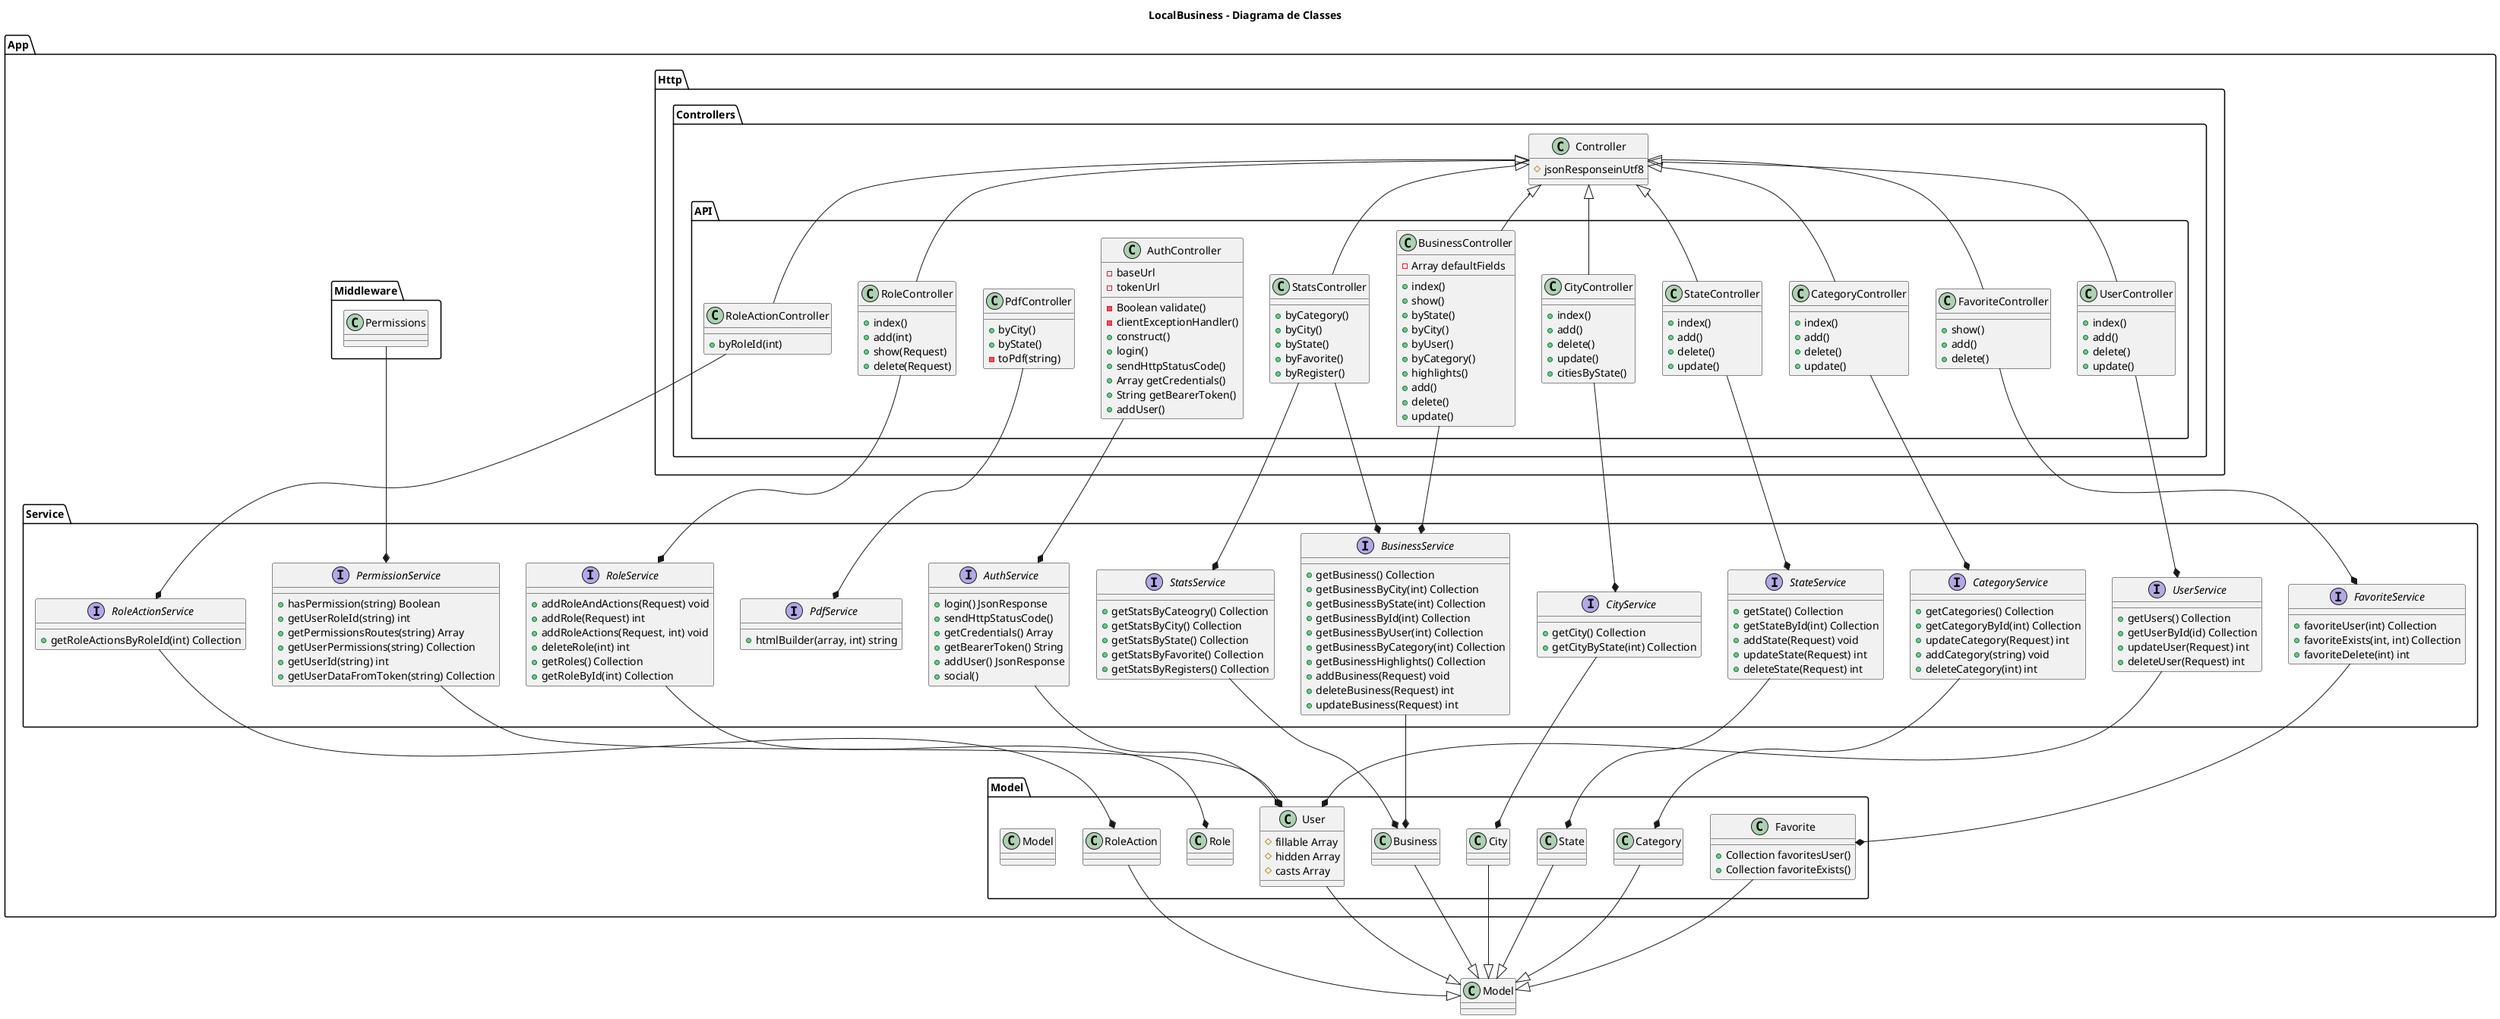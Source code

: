 @startuml
title "LocalBusiness - Diagrama de Classes"

class Model

package App {

    package Model{
        class User{
            #  fillable Array
            # hidden Array
            # casts Array
        }
        class Favorite{
            + Collection favoritesUser()
            + Collection favoriteExists()
        }
        class State{
        }
        class City{
        }
        class Business
        class Business
        class Category
        class Role
        class RoleAction
        class Model
    }

    package Http {

        package Controllers {

            class Controller{
                #jsonResponseinUtf8
            }

            package API {
                class UserController{
                    +  index()
                    +  add()
                    +  delete()
                    +  update()
                }

                class BusinessController{
                    - Array defaultFields
                    +  index()
                    +  show()
                    +  byState()
                    +  byCity()
                    +  byUser()
                    +  byCategory()
                    +  highlights()
                    +  add()
                    +  delete()
                    +  update()
                }

                class StateController{
                    +  index()
                    +  add()
                    +  delete()
                    +  update()
                }

                class CityController{
                    +  index()
                    +  add()
                    +  delete()
                    +  update()
                    +  citiesByState()
                }

                class CategoryController{
                    +  index()
                    +  add()
                    +  delete()
                    +  update()
                }

                class StatsController{
                    +  byCategory()
                    +  byCity()
                    +  byState()
                    +  byFavorite()
                    +  byRegister()
                }

                class FavoriteController {
                    + show()
                    + add()
                    + delete()
                }

                class AuthController{
                    - baseUrl
                    - tokenUrl
                    - Boolean validate()
                    -  clientExceptionHandler()
                    + construct()
                    +  login()
                    +  sendHttpStatusCode()
                    + Array getCredentials()
                    + String getBearerToken()
                    +  addUser()
                }
                class PdfController {
                    + byCity()
                    + byState()
                    - toPdf(string)
                }
                class RoleActionController {
                    + byRoleId(int)
                }
                class RoleController {
                    + index()
                    + add(int)
                    + show(Request)
                    + delete(Request)
                }
            }
        }
    }
    package Middleware{
        class Permissions{}
    }

    package Service{
        interface UserService{
            + getUsers() Collection
            + getUserById(id) Collection
            + updateUser(Request) int
            + deleteUser(Request) int
        }

        interface BusinessService{
            + getBusiness() Collection
            + getBusinessByCity(int) Collection
            + getBusinessByState(int) Collection
            + getBusinessById(int) Collection
            + getBusinessByUser(int) Collection
            + getBusinessByCategory(int) Collection
            + getBusinessHighlights() Collection
            + addBusiness(Request) void
            + deleteBusiness(Request) int
            + updateBusiness(Request) int
        }

        interface StateService{
            + getState() Collection
            + getStateById(int) Collection
            + addState(Request) void
            + updateState(Request) int
            + deleteState(Request) int
        }

        interface CityService{
            + getCity() Collection
            + getCityByState(int) Collection
        }

        interface CategoryService{
            + getCategories() Collection
            + getCategoryById(int) Collection
            + updateCategory(Request) int
            + addCategory(string) void
            + deleteCategory(int) int
        }

        interface StatsService{
            + getStatsByCateogry() Collection
            + getStatsByCity() Collection
            + getStatsByState() Collection
            + getStatsByFavorite() Collection
            + getStatsByRegisters() Collection
        }

        interface FavoriteService {
            + favoriteUser(int) Collection
            + favoriteExists(int, int) Collection
            + favoriteDelete(int) int
        }

        interface AuthService{
            + login() JsonResponse
            + sendHttpStatusCode()
            + getCredentials() Array
            + getBearerToken() String
            + addUser() JsonResponse
            + social()
        }

        interface RoleService{
            + addRoleAndActions(Request) void
            + addRole(Request) int
            + addRoleActions(Request, int) void
            + deleteRole(int) int
            + getRoles() Collection
            + getRoleById(int) Collection
        }

        interface RoleActionService{
            + getRoleActionsByRoleId(int) Collection
        }

        interface PdfService{
            + htmlBuilder(array, int) string
        }

        interface PermissionService{
            + hasPermission(string) Boolean
            + getUserRoleId(string) int
            + getPermissionsRoutes(string) Array
            + getUserPermissions(string) Collection
            + getUserId(string) int
            + getUserDataFromToken(string) Collection
        }
    }
}

Controller <|-- UserController
Controller <|-- BusinessController
Controller <|-- StateController
Controller <|-- CityController
Controller <|-- CategoryController
Controller <|-- FavoriteController
Controller <|-- StatsController
Controller <|-- RoleController
Controller <|-- RoleActionController

UserService *---u UserController
User *---u UserService

BusinessService *---u BusinessController
Business *---u BusinessService

FavoriteService *---u FavoriteController
Favorite *---u FavoriteService

CategoryService *---u CategoryController
Category *---u CategoryService

StateService *---u StateController
State *---u StateService

CityService *---u CityController
City *---u CityService

AuthService *---u AuthController
User *---u AuthService

PermissionService *---u Permissions
User *---u PermissionService

StatsService *---u StatsController
Business *---u StatsService

PdfService *---u PdfController

BusinessService *---u StatsController

RoleService *---u RoleController
Role *---u RoleService

RoleActionService *---u RoleActionController
RoleAction *---u RoleActionService

Model <|---u State
Model <|---u City
Model <|---u Category
Model <|---u Favorite
Model <|---u User
Model <|---u Business
Model <|---u RoleAction

@enduml